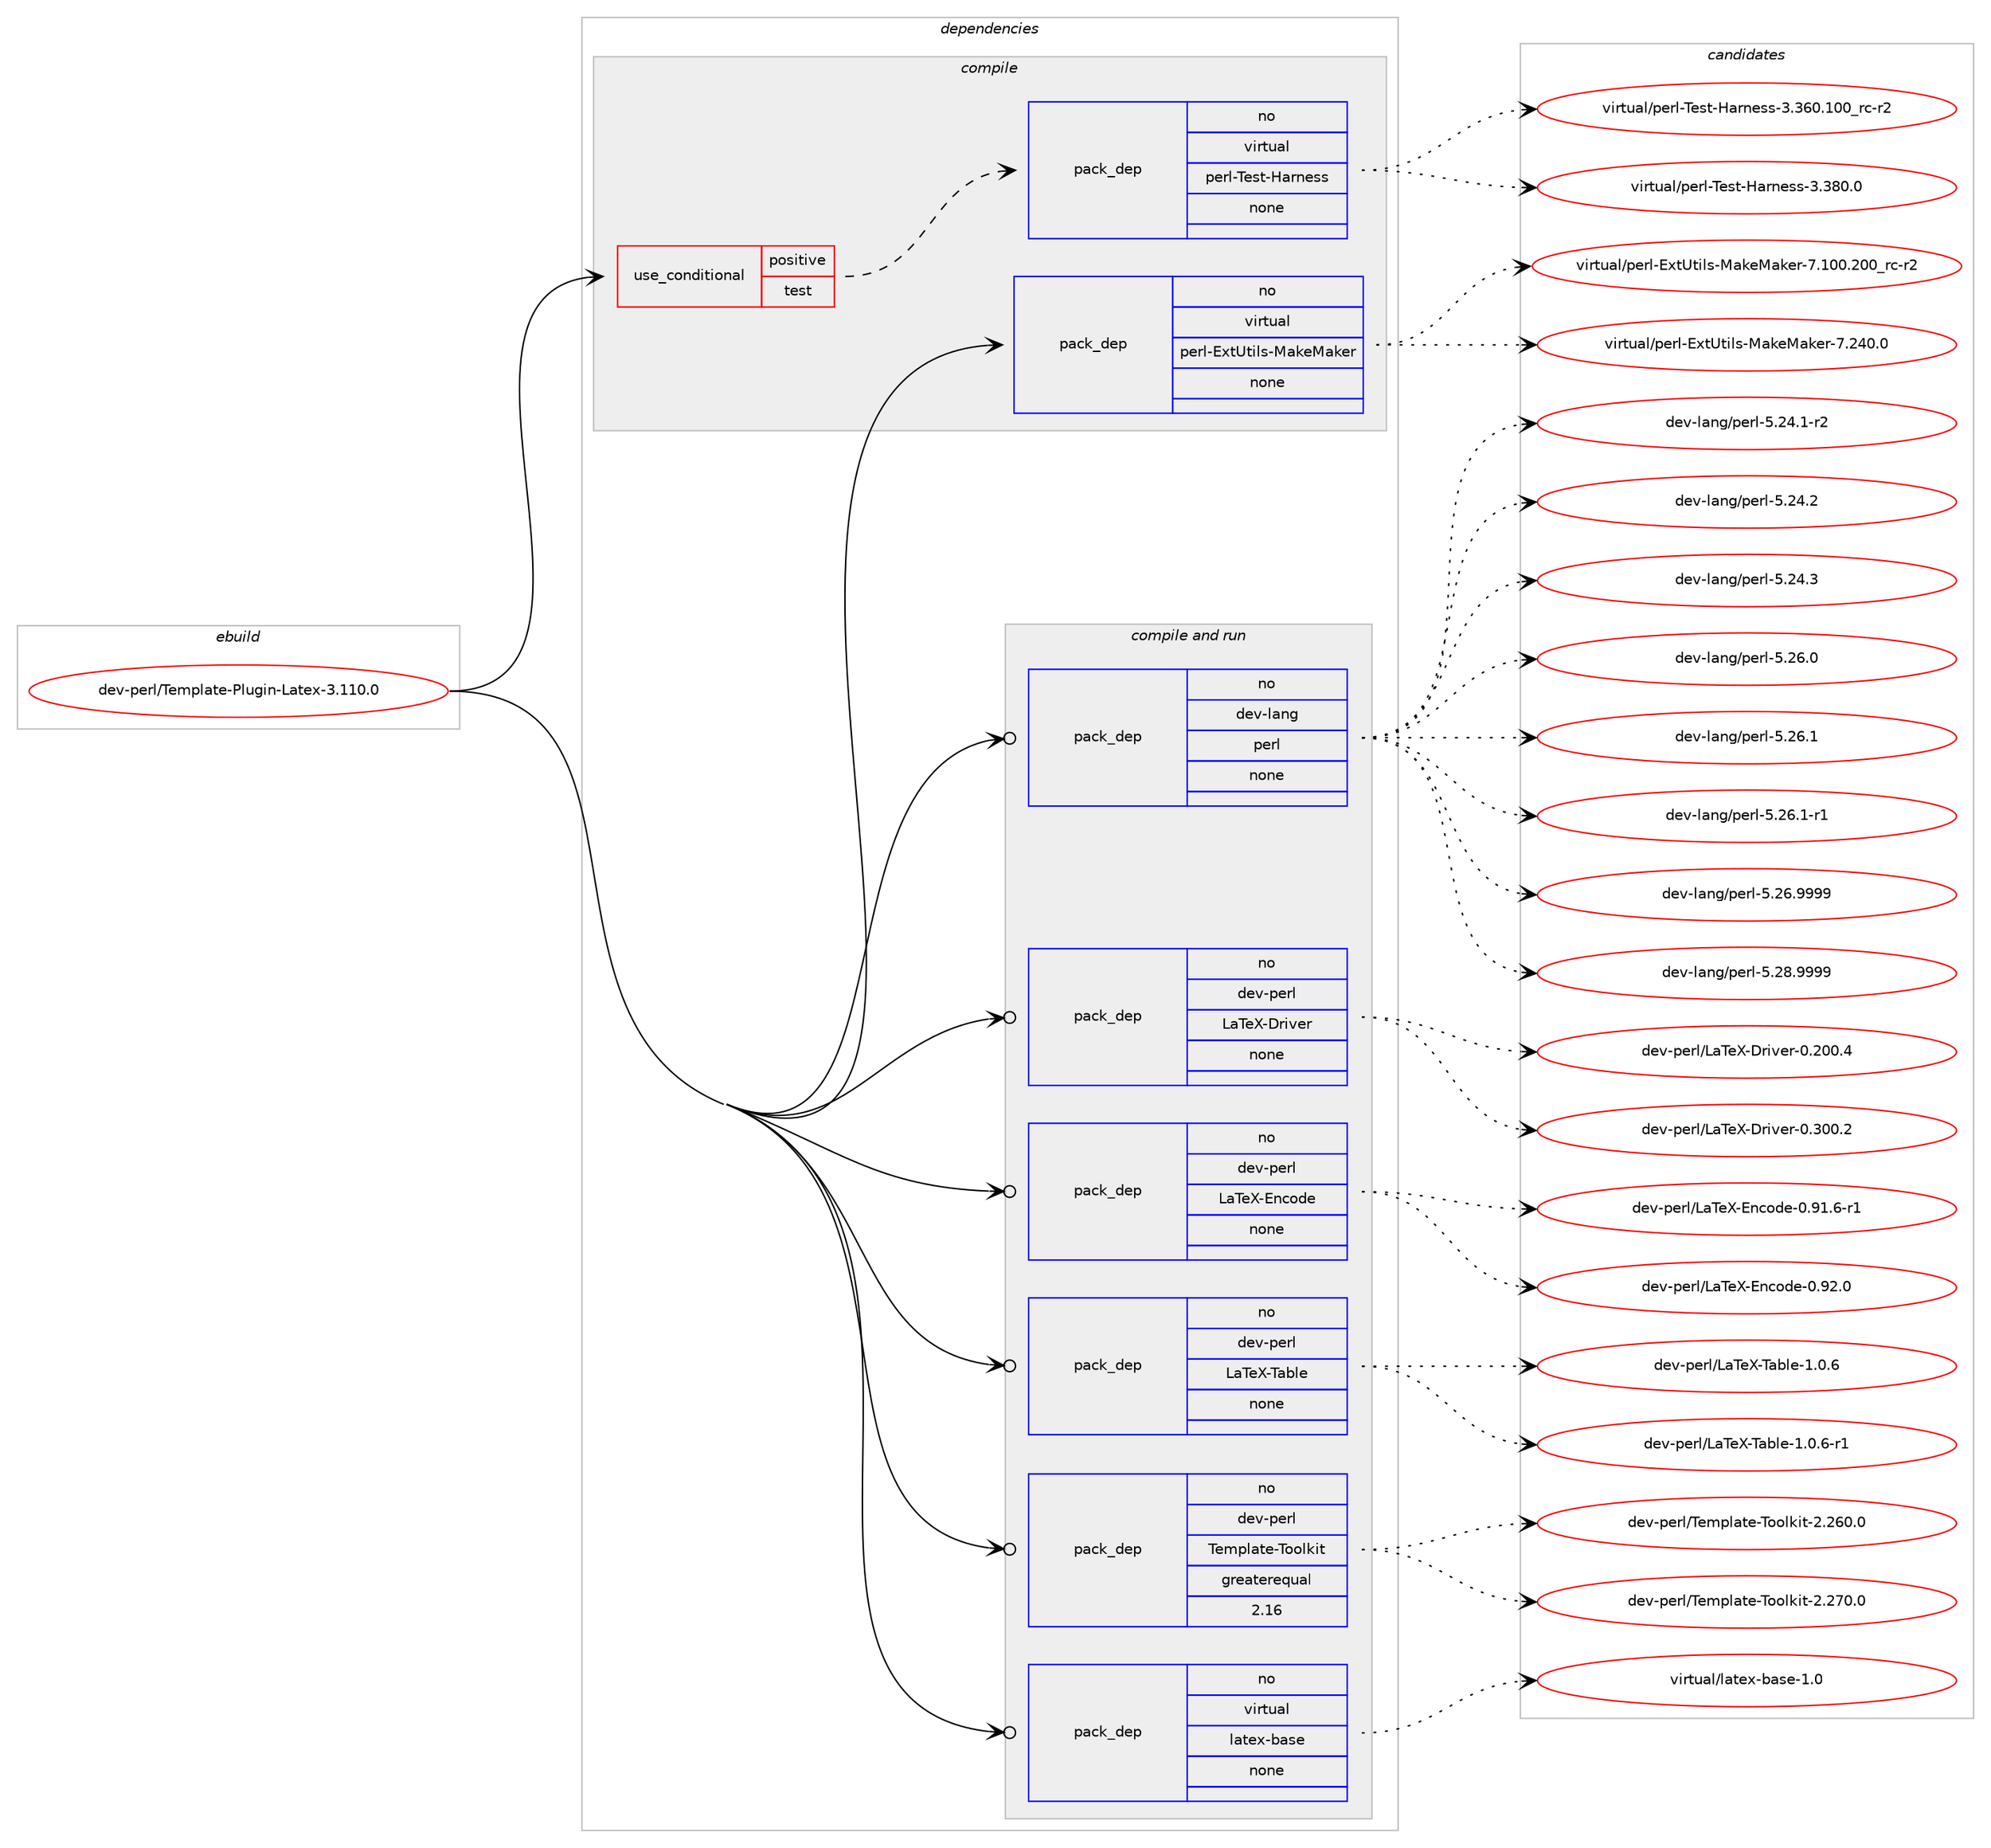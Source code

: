 digraph prolog {

# *************
# Graph options
# *************

newrank=true;
concentrate=true;
compound=true;
graph [rankdir=LR,fontname=Helvetica,fontsize=10,ranksep=1.5];#, ranksep=2.5, nodesep=0.2];
edge  [arrowhead=vee];
node  [fontname=Helvetica,fontsize=10];

# **********
# The ebuild
# **********

subgraph cluster_leftcol {
color=gray;
rank=same;
label=<<i>ebuild</i>>;
id [label="dev-perl/Template-Plugin-Latex-3.110.0", color=red, width=4, href="../dev-perl/Template-Plugin-Latex-3.110.0.svg"];
}

# ****************
# The dependencies
# ****************

subgraph cluster_midcol {
color=gray;
label=<<i>dependencies</i>>;
subgraph cluster_compile {
fillcolor="#eeeeee";
style=filled;
label=<<i>compile</i>>;
subgraph cond28050 {
dependency138998 [label=<<TABLE BORDER="0" CELLBORDER="1" CELLSPACING="0" CELLPADDING="4"><TR><TD ROWSPAN="3" CELLPADDING="10">use_conditional</TD></TR><TR><TD>positive</TD></TR><TR><TD>test</TD></TR></TABLE>>, shape=none, color=red];
subgraph pack107255 {
dependency138999 [label=<<TABLE BORDER="0" CELLBORDER="1" CELLSPACING="0" CELLPADDING="4" WIDTH="220"><TR><TD ROWSPAN="6" CELLPADDING="30">pack_dep</TD></TR><TR><TD WIDTH="110">no</TD></TR><TR><TD>virtual</TD></TR><TR><TD>perl-Test-Harness</TD></TR><TR><TD>none</TD></TR><TR><TD></TD></TR></TABLE>>, shape=none, color=blue];
}
dependency138998:e -> dependency138999:w [weight=20,style="dashed",arrowhead="vee"];
}
id:e -> dependency138998:w [weight=20,style="solid",arrowhead="vee"];
subgraph pack107256 {
dependency139000 [label=<<TABLE BORDER="0" CELLBORDER="1" CELLSPACING="0" CELLPADDING="4" WIDTH="220"><TR><TD ROWSPAN="6" CELLPADDING="30">pack_dep</TD></TR><TR><TD WIDTH="110">no</TD></TR><TR><TD>virtual</TD></TR><TR><TD>perl-ExtUtils-MakeMaker</TD></TR><TR><TD>none</TD></TR><TR><TD></TD></TR></TABLE>>, shape=none, color=blue];
}
id:e -> dependency139000:w [weight=20,style="solid",arrowhead="vee"];
}
subgraph cluster_compileandrun {
fillcolor="#eeeeee";
style=filled;
label=<<i>compile and run</i>>;
subgraph pack107257 {
dependency139001 [label=<<TABLE BORDER="0" CELLBORDER="1" CELLSPACING="0" CELLPADDING="4" WIDTH="220"><TR><TD ROWSPAN="6" CELLPADDING="30">pack_dep</TD></TR><TR><TD WIDTH="110">no</TD></TR><TR><TD>dev-lang</TD></TR><TR><TD>perl</TD></TR><TR><TD>none</TD></TR><TR><TD></TD></TR></TABLE>>, shape=none, color=blue];
}
id:e -> dependency139001:w [weight=20,style="solid",arrowhead="odotvee"];
subgraph pack107258 {
dependency139002 [label=<<TABLE BORDER="0" CELLBORDER="1" CELLSPACING="0" CELLPADDING="4" WIDTH="220"><TR><TD ROWSPAN="6" CELLPADDING="30">pack_dep</TD></TR><TR><TD WIDTH="110">no</TD></TR><TR><TD>dev-perl</TD></TR><TR><TD>LaTeX-Driver</TD></TR><TR><TD>none</TD></TR><TR><TD></TD></TR></TABLE>>, shape=none, color=blue];
}
id:e -> dependency139002:w [weight=20,style="solid",arrowhead="odotvee"];
subgraph pack107259 {
dependency139003 [label=<<TABLE BORDER="0" CELLBORDER="1" CELLSPACING="0" CELLPADDING="4" WIDTH="220"><TR><TD ROWSPAN="6" CELLPADDING="30">pack_dep</TD></TR><TR><TD WIDTH="110">no</TD></TR><TR><TD>dev-perl</TD></TR><TR><TD>LaTeX-Encode</TD></TR><TR><TD>none</TD></TR><TR><TD></TD></TR></TABLE>>, shape=none, color=blue];
}
id:e -> dependency139003:w [weight=20,style="solid",arrowhead="odotvee"];
subgraph pack107260 {
dependency139004 [label=<<TABLE BORDER="0" CELLBORDER="1" CELLSPACING="0" CELLPADDING="4" WIDTH="220"><TR><TD ROWSPAN="6" CELLPADDING="30">pack_dep</TD></TR><TR><TD WIDTH="110">no</TD></TR><TR><TD>dev-perl</TD></TR><TR><TD>LaTeX-Table</TD></TR><TR><TD>none</TD></TR><TR><TD></TD></TR></TABLE>>, shape=none, color=blue];
}
id:e -> dependency139004:w [weight=20,style="solid",arrowhead="odotvee"];
subgraph pack107261 {
dependency139005 [label=<<TABLE BORDER="0" CELLBORDER="1" CELLSPACING="0" CELLPADDING="4" WIDTH="220"><TR><TD ROWSPAN="6" CELLPADDING="30">pack_dep</TD></TR><TR><TD WIDTH="110">no</TD></TR><TR><TD>dev-perl</TD></TR><TR><TD>Template-Toolkit</TD></TR><TR><TD>greaterequal</TD></TR><TR><TD>2.16</TD></TR></TABLE>>, shape=none, color=blue];
}
id:e -> dependency139005:w [weight=20,style="solid",arrowhead="odotvee"];
subgraph pack107262 {
dependency139006 [label=<<TABLE BORDER="0" CELLBORDER="1" CELLSPACING="0" CELLPADDING="4" WIDTH="220"><TR><TD ROWSPAN="6" CELLPADDING="30">pack_dep</TD></TR><TR><TD WIDTH="110">no</TD></TR><TR><TD>virtual</TD></TR><TR><TD>latex-base</TD></TR><TR><TD>none</TD></TR><TR><TD></TD></TR></TABLE>>, shape=none, color=blue];
}
id:e -> dependency139006:w [weight=20,style="solid",arrowhead="odotvee"];
}
subgraph cluster_run {
fillcolor="#eeeeee";
style=filled;
label=<<i>run</i>>;
}
}

# **************
# The candidates
# **************

subgraph cluster_choices {
rank=same;
color=gray;
label=<<i>candidates</i>>;

subgraph choice107255 {
color=black;
nodesep=1;
choice118105114116117971084711210111410845841011151164572971141101011151154551465154484649484895114994511450 [label="virtual/perl-Test-Harness-3.360.100_rc-r2", color=red, width=4,href="../virtual/perl-Test-Harness-3.360.100_rc-r2.svg"];
choice118105114116117971084711210111410845841011151164572971141101011151154551465156484648 [label="virtual/perl-Test-Harness-3.380.0", color=red, width=4,href="../virtual/perl-Test-Harness-3.380.0.svg"];
dependency138999:e -> choice118105114116117971084711210111410845841011151164572971141101011151154551465154484649484895114994511450:w [style=dotted,weight="100"];
dependency138999:e -> choice118105114116117971084711210111410845841011151164572971141101011151154551465156484648:w [style=dotted,weight="100"];
}
subgraph choice107256 {
color=black;
nodesep=1;
choice118105114116117971084711210111410845691201168511610510811545779710710177971071011144555464948484650484895114994511450 [label="virtual/perl-ExtUtils-MakeMaker-7.100.200_rc-r2", color=red, width=4,href="../virtual/perl-ExtUtils-MakeMaker-7.100.200_rc-r2.svg"];
choice118105114116117971084711210111410845691201168511610510811545779710710177971071011144555465052484648 [label="virtual/perl-ExtUtils-MakeMaker-7.240.0", color=red, width=4,href="../virtual/perl-ExtUtils-MakeMaker-7.240.0.svg"];
dependency139000:e -> choice118105114116117971084711210111410845691201168511610510811545779710710177971071011144555464948484650484895114994511450:w [style=dotted,weight="100"];
dependency139000:e -> choice118105114116117971084711210111410845691201168511610510811545779710710177971071011144555465052484648:w [style=dotted,weight="100"];
}
subgraph choice107257 {
color=black;
nodesep=1;
choice100101118451089711010347112101114108455346505246494511450 [label="dev-lang/perl-5.24.1-r2", color=red, width=4,href="../dev-lang/perl-5.24.1-r2.svg"];
choice10010111845108971101034711210111410845534650524650 [label="dev-lang/perl-5.24.2", color=red, width=4,href="../dev-lang/perl-5.24.2.svg"];
choice10010111845108971101034711210111410845534650524651 [label="dev-lang/perl-5.24.3", color=red, width=4,href="../dev-lang/perl-5.24.3.svg"];
choice10010111845108971101034711210111410845534650544648 [label="dev-lang/perl-5.26.0", color=red, width=4,href="../dev-lang/perl-5.26.0.svg"];
choice10010111845108971101034711210111410845534650544649 [label="dev-lang/perl-5.26.1", color=red, width=4,href="../dev-lang/perl-5.26.1.svg"];
choice100101118451089711010347112101114108455346505446494511449 [label="dev-lang/perl-5.26.1-r1", color=red, width=4,href="../dev-lang/perl-5.26.1-r1.svg"];
choice10010111845108971101034711210111410845534650544657575757 [label="dev-lang/perl-5.26.9999", color=red, width=4,href="../dev-lang/perl-5.26.9999.svg"];
choice10010111845108971101034711210111410845534650564657575757 [label="dev-lang/perl-5.28.9999", color=red, width=4,href="../dev-lang/perl-5.28.9999.svg"];
dependency139001:e -> choice100101118451089711010347112101114108455346505246494511450:w [style=dotted,weight="100"];
dependency139001:e -> choice10010111845108971101034711210111410845534650524650:w [style=dotted,weight="100"];
dependency139001:e -> choice10010111845108971101034711210111410845534650524651:w [style=dotted,weight="100"];
dependency139001:e -> choice10010111845108971101034711210111410845534650544648:w [style=dotted,weight="100"];
dependency139001:e -> choice10010111845108971101034711210111410845534650544649:w [style=dotted,weight="100"];
dependency139001:e -> choice100101118451089711010347112101114108455346505446494511449:w [style=dotted,weight="100"];
dependency139001:e -> choice10010111845108971101034711210111410845534650544657575757:w [style=dotted,weight="100"];
dependency139001:e -> choice10010111845108971101034711210111410845534650564657575757:w [style=dotted,weight="100"];
}
subgraph choice107258 {
color=black;
nodesep=1;
choice10010111845112101114108477697841018845681141051181011144548465048484652 [label="dev-perl/LaTeX-Driver-0.200.4", color=red, width=4,href="../dev-perl/LaTeX-Driver-0.200.4.svg"];
choice10010111845112101114108477697841018845681141051181011144548465148484650 [label="dev-perl/LaTeX-Driver-0.300.2", color=red, width=4,href="../dev-perl/LaTeX-Driver-0.300.2.svg"];
dependency139002:e -> choice10010111845112101114108477697841018845681141051181011144548465048484652:w [style=dotted,weight="100"];
dependency139002:e -> choice10010111845112101114108477697841018845681141051181011144548465148484650:w [style=dotted,weight="100"];
}
subgraph choice107259 {
color=black;
nodesep=1;
choice100101118451121011141084776978410188456911099111100101454846574946544511449 [label="dev-perl/LaTeX-Encode-0.91.6-r1", color=red, width=4,href="../dev-perl/LaTeX-Encode-0.91.6-r1.svg"];
choice10010111845112101114108477697841018845691109911110010145484657504648 [label="dev-perl/LaTeX-Encode-0.92.0", color=red, width=4,href="../dev-perl/LaTeX-Encode-0.92.0.svg"];
dependency139003:e -> choice100101118451121011141084776978410188456911099111100101454846574946544511449:w [style=dotted,weight="100"];
dependency139003:e -> choice10010111845112101114108477697841018845691109911110010145484657504648:w [style=dotted,weight="100"];
}
subgraph choice107260 {
color=black;
nodesep=1;
choice10010111845112101114108477697841018845849798108101454946484654 [label="dev-perl/LaTeX-Table-1.0.6", color=red, width=4,href="../dev-perl/LaTeX-Table-1.0.6.svg"];
choice100101118451121011141084776978410188458497981081014549464846544511449 [label="dev-perl/LaTeX-Table-1.0.6-r1", color=red, width=4,href="../dev-perl/LaTeX-Table-1.0.6-r1.svg"];
dependency139004:e -> choice10010111845112101114108477697841018845849798108101454946484654:w [style=dotted,weight="100"];
dependency139004:e -> choice100101118451121011141084776978410188458497981081014549464846544511449:w [style=dotted,weight="100"];
}
subgraph choice107261 {
color=black;
nodesep=1;
choice1001011184511210111410847841011091121089711610145841111111081071051164550465054484648 [label="dev-perl/Template-Toolkit-2.260.0", color=red, width=4,href="../dev-perl/Template-Toolkit-2.260.0.svg"];
choice1001011184511210111410847841011091121089711610145841111111081071051164550465055484648 [label="dev-perl/Template-Toolkit-2.270.0", color=red, width=4,href="../dev-perl/Template-Toolkit-2.270.0.svg"];
dependency139005:e -> choice1001011184511210111410847841011091121089711610145841111111081071051164550465054484648:w [style=dotted,weight="100"];
dependency139005:e -> choice1001011184511210111410847841011091121089711610145841111111081071051164550465055484648:w [style=dotted,weight="100"];
}
subgraph choice107262 {
color=black;
nodesep=1;
choice11810511411611797108471089711610112045989711510145494648 [label="virtual/latex-base-1.0", color=red, width=4,href="../virtual/latex-base-1.0.svg"];
dependency139006:e -> choice11810511411611797108471089711610112045989711510145494648:w [style=dotted,weight="100"];
}
}

}
